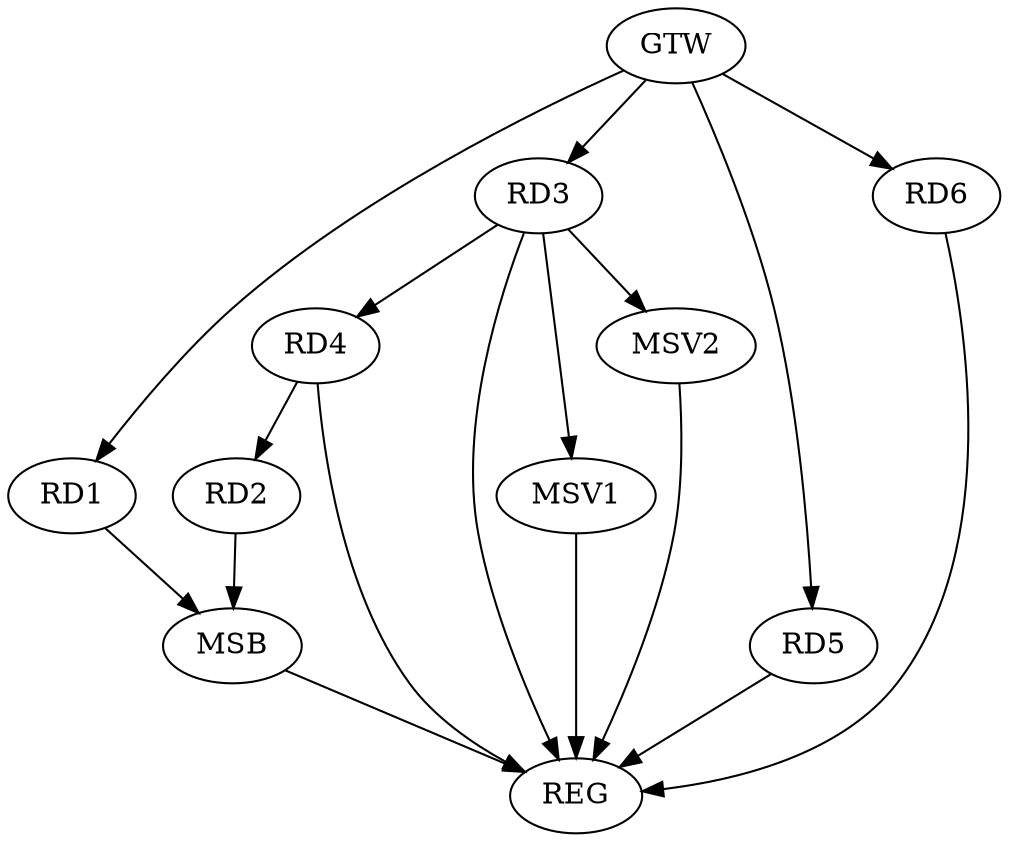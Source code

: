 strict digraph G {
  RD1 [ label="RD1" ];
  RD2 [ label="RD2" ];
  RD3 [ label="RD3" ];
  RD4 [ label="RD4" ];
  RD5 [ label="RD5" ];
  RD6 [ label="RD6" ];
  GTW [ label="GTW" ];
  REG [ label="REG" ];
  MSB [ label="MSB" ];
  MSV1 [ label="MSV1" ];
  MSV2 [ label="MSV2" ];
  RD4 -> RD2;
  RD3 -> RD4;
  GTW -> RD1;
  GTW -> RD3;
  GTW -> RD5;
  GTW -> RD6;
  RD3 -> REG;
  RD4 -> REG;
  RD5 -> REG;
  RD6 -> REG;
  RD1 -> MSB;
  MSB -> REG;
  RD2 -> MSB;
  RD3 -> MSV1;
  MSV1 -> REG;
  RD3 -> MSV2;
  MSV2 -> REG;
}
